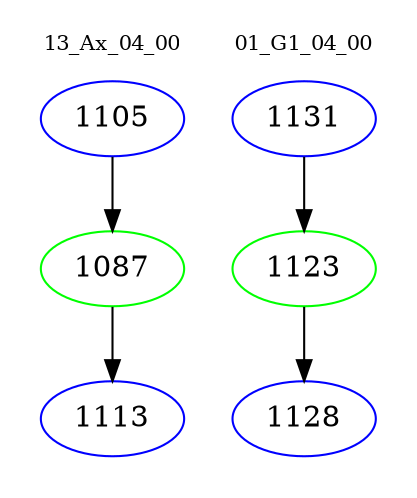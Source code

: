 digraph{
subgraph cluster_0 {
color = white
label = "13_Ax_04_00";
fontsize=10;
T0_1105 [label="1105", color="blue"]
T0_1105 -> T0_1087 [color="black"]
T0_1087 [label="1087", color="green"]
T0_1087 -> T0_1113 [color="black"]
T0_1113 [label="1113", color="blue"]
}
subgraph cluster_1 {
color = white
label = "01_G1_04_00";
fontsize=10;
T1_1131 [label="1131", color="blue"]
T1_1131 -> T1_1123 [color="black"]
T1_1123 [label="1123", color="green"]
T1_1123 -> T1_1128 [color="black"]
T1_1128 [label="1128", color="blue"]
}
}
